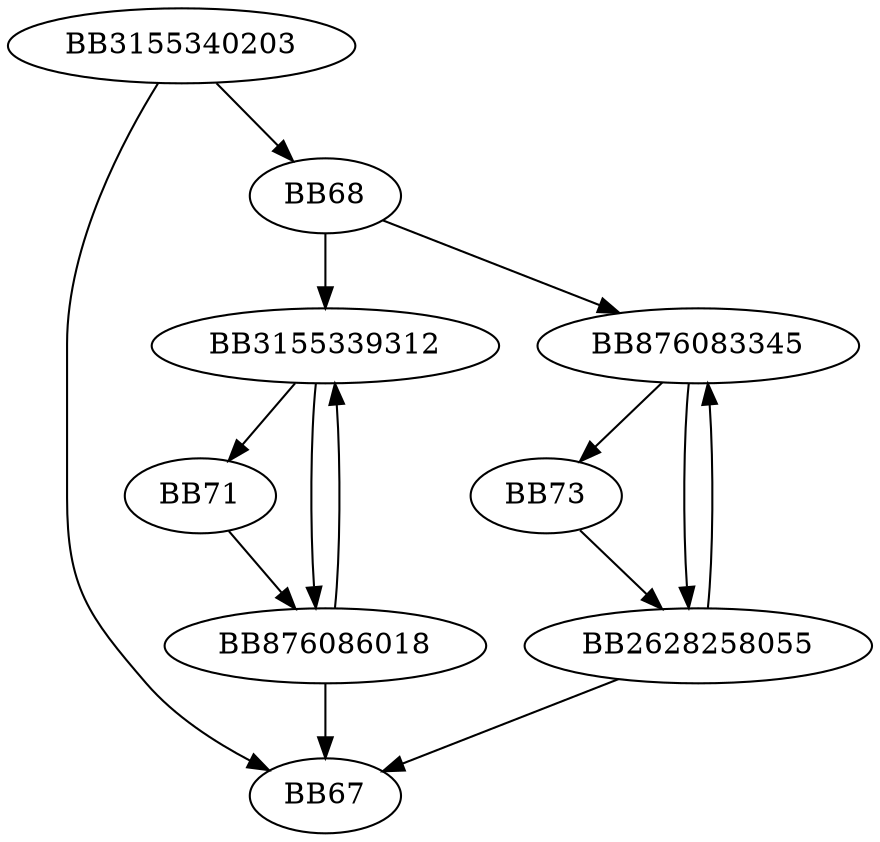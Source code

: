 digraph G{
	BB3155340203->BB67;
	BB3155340203->BB68;
	BB68->BB3155339312;
	BB68->BB876083345;
	BB3155339312->BB71;
	BB3155339312->BB876086018;
	BB71->BB876086018;
	BB876086018->BB67;
	BB876086018->BB3155339312;
	BB876083345->BB73;
	BB876083345->BB2628258055;
	BB73->BB2628258055;
	BB2628258055->BB67;
	BB2628258055->BB876083345;
}
